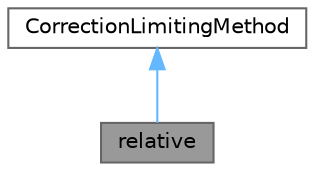 digraph "relative"
{
 // LATEX_PDF_SIZE
  bgcolor="transparent";
  edge [fontname=Helvetica,fontsize=10,labelfontname=Helvetica,labelfontsize=10];
  node [fontname=Helvetica,fontsize=10,shape=box,height=0.2,width=0.4];
  Node1 [id="Node000001",label="relative",height=0.2,width=0.4,color="gray40", fillcolor="grey60", style="filled", fontcolor="black",tooltip="Correction limiting method based on the relative particle velocity."];
  Node2 -> Node1 [id="edge1_Node000001_Node000002",dir="back",color="steelblue1",style="solid",tooltip=" "];
  Node2 [id="Node000002",label="CorrectionLimitingMethod",height=0.2,width=0.4,color="gray40", fillcolor="white", style="filled",URL="$classFoam_1_1CorrectionLimitingMethod.html",tooltip="Base class for correction limiting methods."];
}

